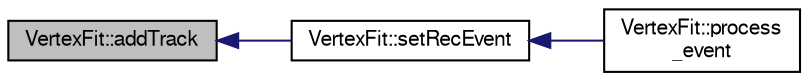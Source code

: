 digraph "VertexFit::addTrack"
{
  bgcolor="transparent";
  edge [fontname="FreeSans",fontsize="10",labelfontname="FreeSans",labelfontsize="10"];
  node [fontname="FreeSans",fontsize="10",shape=record];
  rankdir="LR";
  Node1 [label="VertexFit::addTrack",height=0.2,width=0.4,color="black", fillcolor="grey75", style="filled" fontcolor="black"];
  Node1 -> Node2 [dir="back",color="midnightblue",fontsize="10",style="solid",fontname="FreeSans"];
  Node2 [label="VertexFit::setRecEvent",height=0.2,width=0.4,color="black",URL="$d1/d13/classVertexFit.html#a080d08ef76e4108261aaf89373c07211",tooltip="Set the SRecEvent, main external call the use vertex fit. "];
  Node2 -> Node3 [dir="back",color="midnightblue",fontsize="10",style="solid",fontname="FreeSans"];
  Node3 [label="VertexFit::process\l_event",height=0.2,width=0.4,color="black",URL="$d1/d13/classVertexFit.html#a056c9f1aa5805bfd6f92e833722dd25e"];
}
